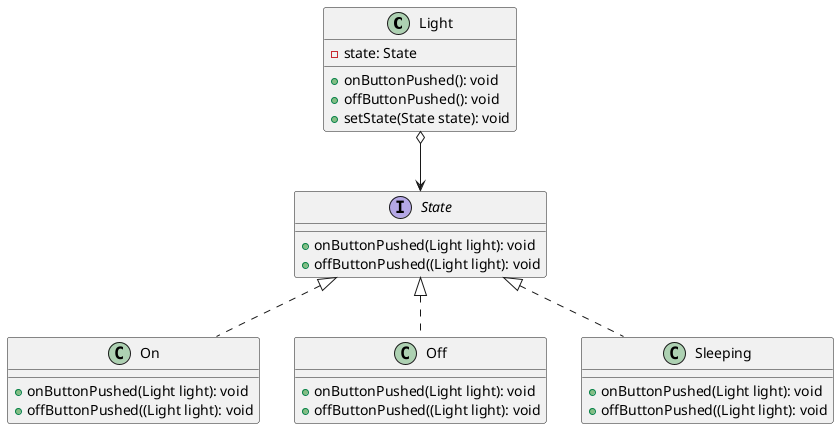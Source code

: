 @startuml
class Light {
    -state: State

    +onButtonPushed(): void
    +offButtonPushed(): void
    +setState(State state): void
}

interface State {
    +onButtonPushed(Light light): void
    +offButtonPushed((Light light): void
}

class On {
    +onButtonPushed(Light light): void
    +offButtonPushed((Light light): void
}

class Off {
    +onButtonPushed(Light light): void
    +offButtonPushed((Light light): void
}

class Sleeping {
    +onButtonPushed(Light light): void
    +offButtonPushed((Light light): void
}

Light o--> State
State <|.. On
State <|.. Off
State <|.. Sleeping
@enduml